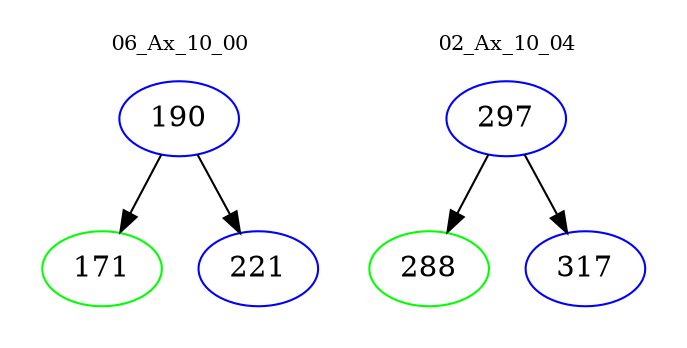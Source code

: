 digraph{
subgraph cluster_0 {
color = white
label = "06_Ax_10_00";
fontsize=10;
T0_190 [label="190", color="blue"]
T0_190 -> T0_171 [color="black"]
T0_171 [label="171", color="green"]
T0_190 -> T0_221 [color="black"]
T0_221 [label="221", color="blue"]
}
subgraph cluster_1 {
color = white
label = "02_Ax_10_04";
fontsize=10;
T1_297 [label="297", color="blue"]
T1_297 -> T1_288 [color="black"]
T1_288 [label="288", color="green"]
T1_297 -> T1_317 [color="black"]
T1_317 [label="317", color="blue"]
}
}
